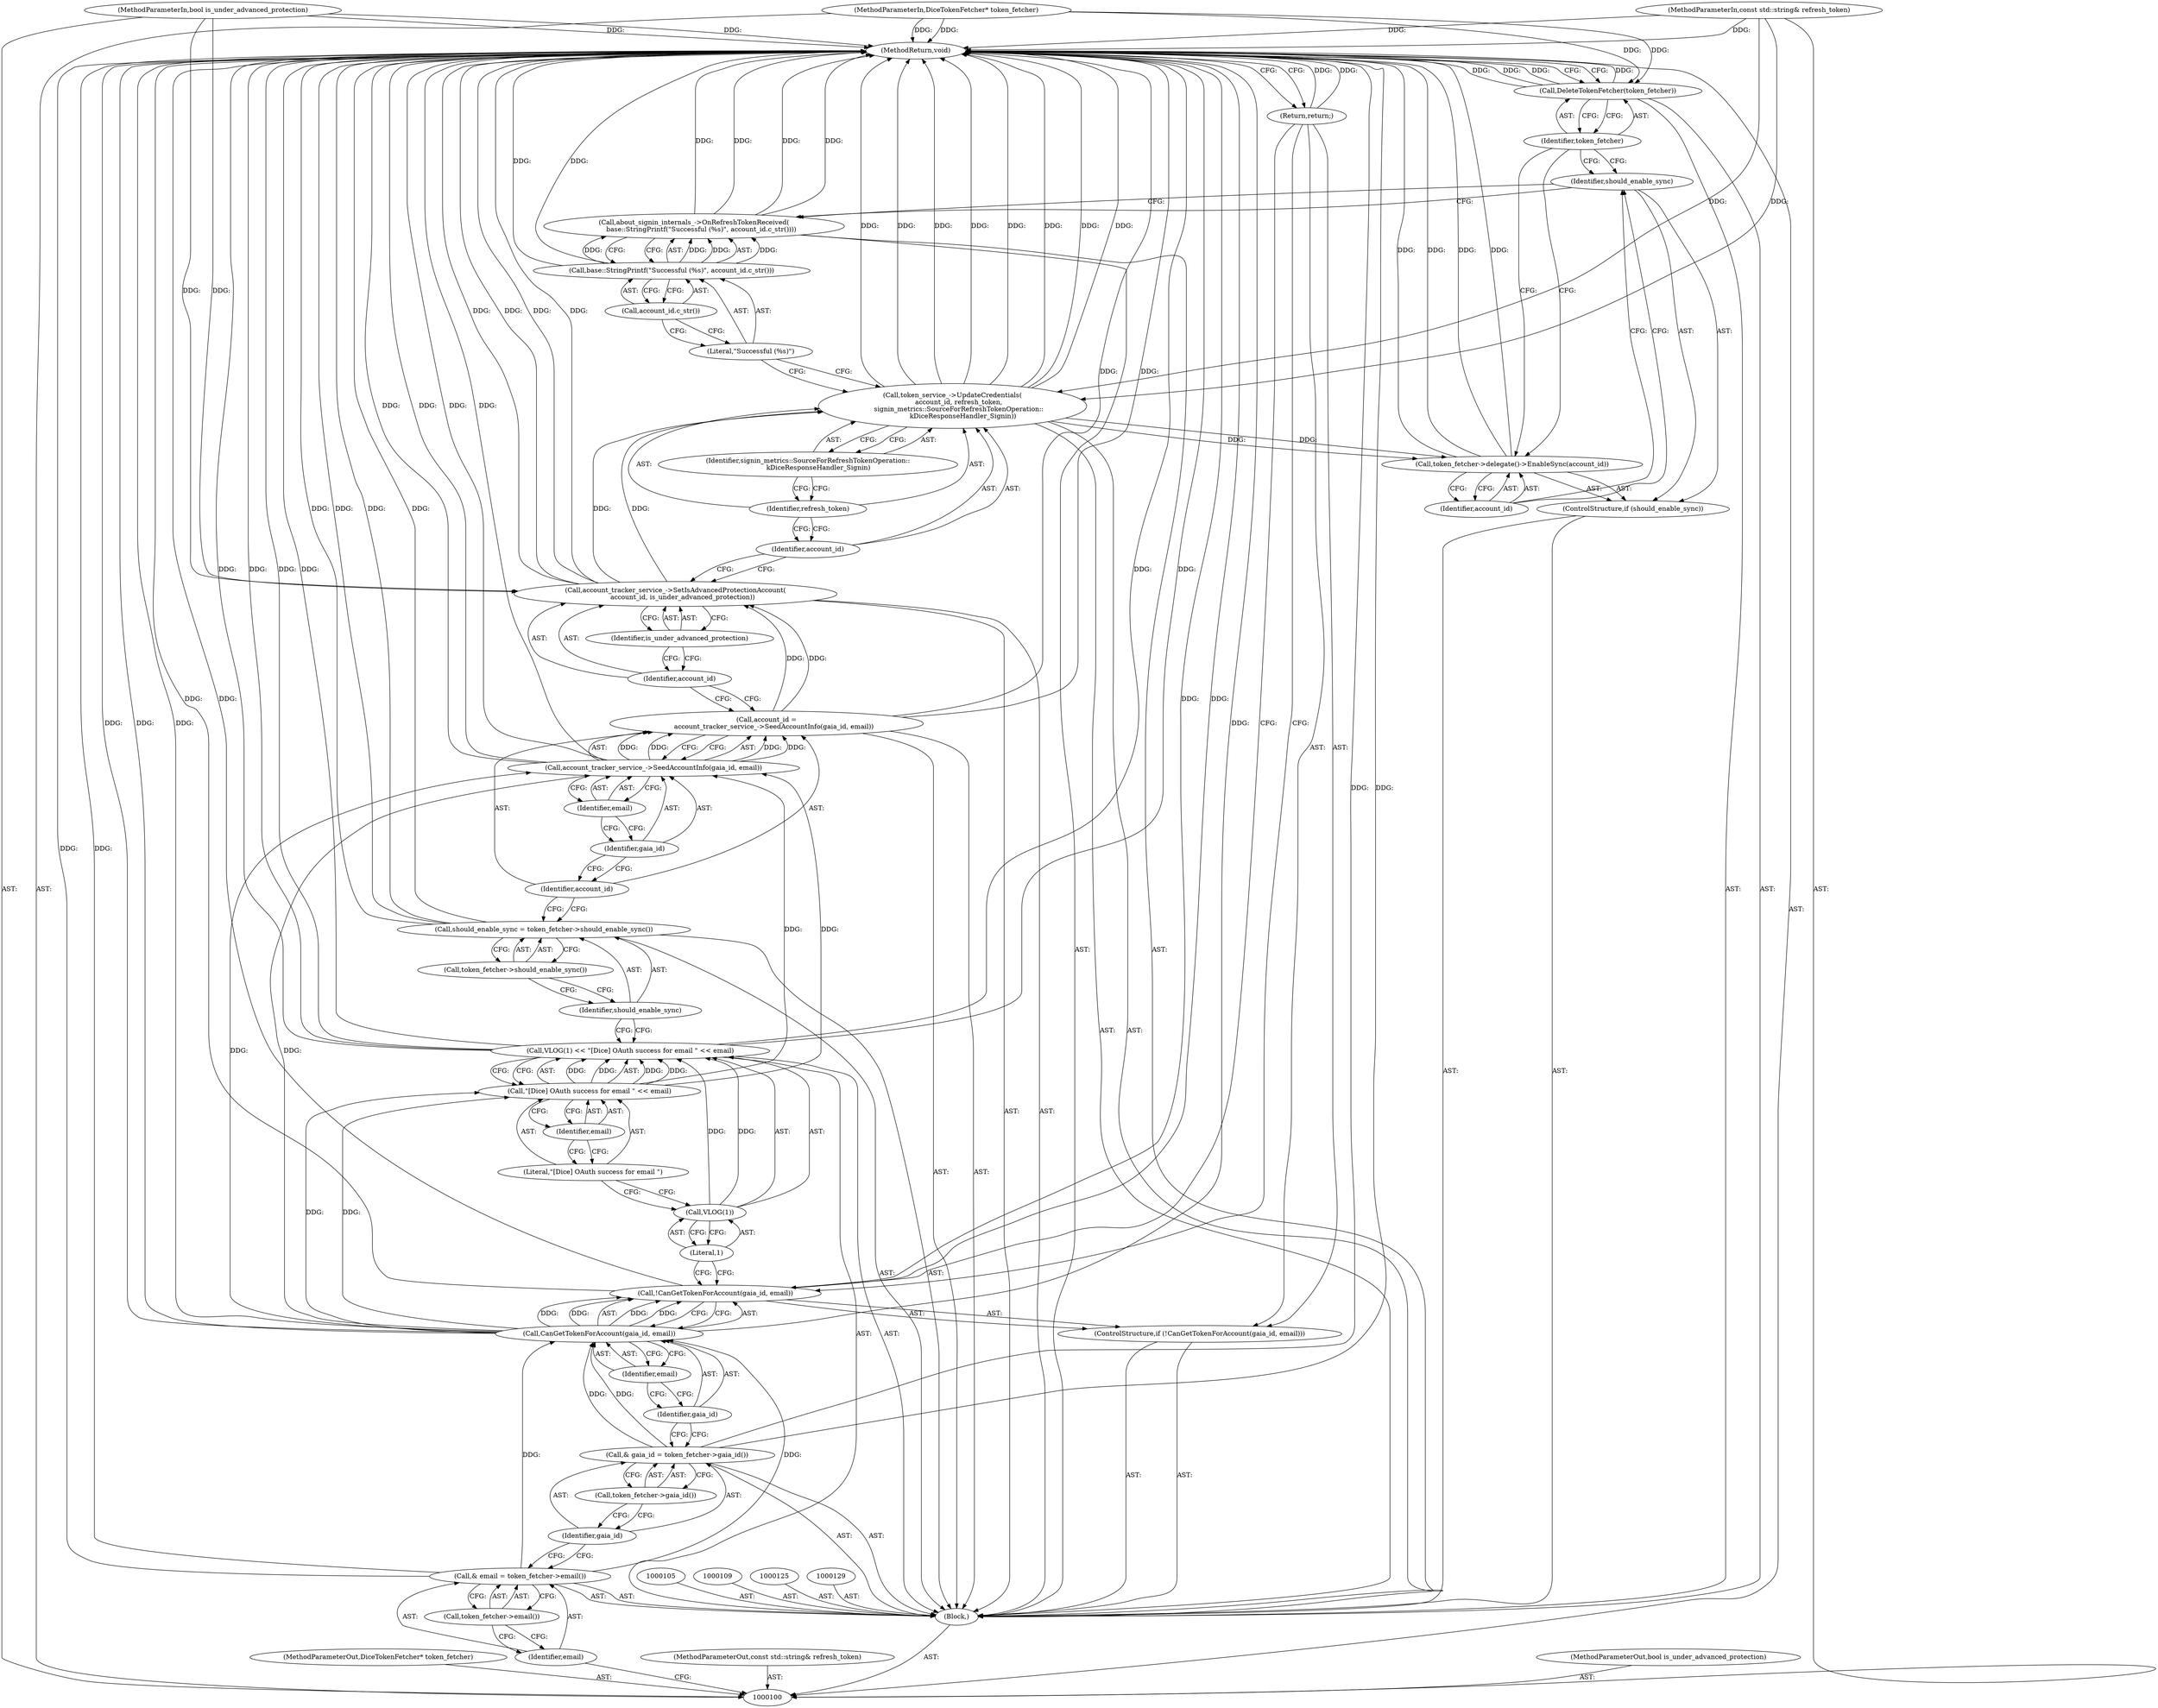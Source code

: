digraph "0_Chrome_282f53ffdc3b1902da86f6a0791af736837efbf8" {
"1000152" [label="(MethodReturn,void)"];
"1000128" [label="(Call,token_fetcher->should_enable_sync())"];
"1000126" [label="(Call,should_enable_sync = token_fetcher->should_enable_sync())"];
"1000127" [label="(Identifier,should_enable_sync)"];
"1000130" [label="(Call,account_id =\n       account_tracker_service_->SeedAccountInfo(gaia_id, email))"];
"1000131" [label="(Identifier,account_id)"];
"1000133" [label="(Identifier,gaia_id)"];
"1000134" [label="(Identifier,email)"];
"1000132" [label="(Call,account_tracker_service_->SeedAccountInfo(gaia_id, email))"];
"1000135" [label="(Call,account_tracker_service_->SetIsAdvancedProtectionAccount(\n       account_id, is_under_advanced_protection))"];
"1000137" [label="(Identifier,is_under_advanced_protection)"];
"1000136" [label="(Identifier,account_id)"];
"1000138" [label="(Call,token_service_->UpdateCredentials(\n      account_id, refresh_token,\n      signin_metrics::SourceForRefreshTokenOperation::\n          kDiceResponseHandler_Signin))"];
"1000140" [label="(Identifier,refresh_token)"];
"1000139" [label="(Identifier,account_id)"];
"1000141" [label="(Identifier,signin_metrics::SourceForRefreshTokenOperation::\n          kDiceResponseHandler_Signin)"];
"1000142" [label="(Call,about_signin_internals_->OnRefreshTokenReceived(\n       base::StringPrintf(\"Successful (%s)\", account_id.c_str())))"];
"1000101" [label="(MethodParameterIn,DiceTokenFetcher* token_fetcher)"];
"1000230" [label="(MethodParameterOut,DiceTokenFetcher* token_fetcher)"];
"1000144" [label="(Literal,\"Successful (%s)\")"];
"1000145" [label="(Call,account_id.c_str())"];
"1000143" [label="(Call,base::StringPrintf(\"Successful (%s)\", account_id.c_str()))"];
"1000146" [label="(ControlStructure,if (should_enable_sync))"];
"1000147" [label="(Identifier,should_enable_sync)"];
"1000148" [label="(Call,token_fetcher->delegate()->EnableSync(account_id))"];
"1000149" [label="(Identifier,account_id)"];
"1000150" [label="(Call,DeleteTokenFetcher(token_fetcher))"];
"1000151" [label="(Identifier,token_fetcher)"];
"1000102" [label="(MethodParameterIn,const std::string& refresh_token)"];
"1000231" [label="(MethodParameterOut,const std::string& refresh_token)"];
"1000104" [label="(Block,)"];
"1000103" [label="(MethodParameterIn,bool is_under_advanced_protection)"];
"1000232" [label="(MethodParameterOut,bool is_under_advanced_protection)"];
"1000106" [label="(Call,& email = token_fetcher->email())"];
"1000107" [label="(Identifier,email)"];
"1000108" [label="(Call,token_fetcher->email())"];
"1000110" [label="(Call,& gaia_id = token_fetcher->gaia_id())"];
"1000111" [label="(Identifier,gaia_id)"];
"1000112" [label="(Call,token_fetcher->gaia_id())"];
"1000113" [label="(ControlStructure,if (!CanGetTokenForAccount(gaia_id, email)))"];
"1000116" [label="(Identifier,gaia_id)"];
"1000117" [label="(Identifier,email)"];
"1000114" [label="(Call,!CanGetTokenForAccount(gaia_id, email))"];
"1000115" [label="(Call,CanGetTokenForAccount(gaia_id, email))"];
"1000118" [label="(Return,return;)"];
"1000122" [label="(Call,\"[Dice] OAuth success for email \" << email)"];
"1000123" [label="(Literal,\"[Dice] OAuth success for email \")"];
"1000119" [label="(Call,VLOG(1) << \"[Dice] OAuth success for email \" << email)"];
"1000120" [label="(Call,VLOG(1))"];
"1000124" [label="(Identifier,email)"];
"1000121" [label="(Literal,1)"];
"1000152" -> "1000100"  [label="AST: "];
"1000152" -> "1000118"  [label="CFG: "];
"1000152" -> "1000150"  [label="CFG: "];
"1000115" -> "1000152"  [label="DDG: "];
"1000115" -> "1000152"  [label="DDG: "];
"1000142" -> "1000152"  [label="DDG: "];
"1000142" -> "1000152"  [label="DDG: "];
"1000106" -> "1000152"  [label="DDG: "];
"1000150" -> "1000152"  [label="DDG: "];
"1000150" -> "1000152"  [label="DDG: "];
"1000114" -> "1000152"  [label="DDG: "];
"1000114" -> "1000152"  [label="DDG: "];
"1000138" -> "1000152"  [label="DDG: "];
"1000138" -> "1000152"  [label="DDG: "];
"1000138" -> "1000152"  [label="DDG: "];
"1000138" -> "1000152"  [label="DDG: "];
"1000126" -> "1000152"  [label="DDG: "];
"1000126" -> "1000152"  [label="DDG: "];
"1000119" -> "1000152"  [label="DDG: "];
"1000119" -> "1000152"  [label="DDG: "];
"1000119" -> "1000152"  [label="DDG: "];
"1000130" -> "1000152"  [label="DDG: "];
"1000103" -> "1000152"  [label="DDG: "];
"1000132" -> "1000152"  [label="DDG: "];
"1000132" -> "1000152"  [label="DDG: "];
"1000148" -> "1000152"  [label="DDG: "];
"1000148" -> "1000152"  [label="DDG: "];
"1000102" -> "1000152"  [label="DDG: "];
"1000110" -> "1000152"  [label="DDG: "];
"1000135" -> "1000152"  [label="DDG: "];
"1000135" -> "1000152"  [label="DDG: "];
"1000101" -> "1000152"  [label="DDG: "];
"1000143" -> "1000152"  [label="DDG: "];
"1000118" -> "1000152"  [label="DDG: "];
"1000128" -> "1000126"  [label="AST: "];
"1000128" -> "1000127"  [label="CFG: "];
"1000126" -> "1000128"  [label="CFG: "];
"1000126" -> "1000104"  [label="AST: "];
"1000126" -> "1000128"  [label="CFG: "];
"1000127" -> "1000126"  [label="AST: "];
"1000128" -> "1000126"  [label="AST: "];
"1000131" -> "1000126"  [label="CFG: "];
"1000126" -> "1000152"  [label="DDG: "];
"1000126" -> "1000152"  [label="DDG: "];
"1000127" -> "1000126"  [label="AST: "];
"1000127" -> "1000119"  [label="CFG: "];
"1000128" -> "1000127"  [label="CFG: "];
"1000130" -> "1000104"  [label="AST: "];
"1000130" -> "1000132"  [label="CFG: "];
"1000131" -> "1000130"  [label="AST: "];
"1000132" -> "1000130"  [label="AST: "];
"1000136" -> "1000130"  [label="CFG: "];
"1000130" -> "1000152"  [label="DDG: "];
"1000132" -> "1000130"  [label="DDG: "];
"1000132" -> "1000130"  [label="DDG: "];
"1000130" -> "1000135"  [label="DDG: "];
"1000131" -> "1000130"  [label="AST: "];
"1000131" -> "1000126"  [label="CFG: "];
"1000133" -> "1000131"  [label="CFG: "];
"1000133" -> "1000132"  [label="AST: "];
"1000133" -> "1000131"  [label="CFG: "];
"1000134" -> "1000133"  [label="CFG: "];
"1000134" -> "1000132"  [label="AST: "];
"1000134" -> "1000133"  [label="CFG: "];
"1000132" -> "1000134"  [label="CFG: "];
"1000132" -> "1000130"  [label="AST: "];
"1000132" -> "1000134"  [label="CFG: "];
"1000133" -> "1000132"  [label="AST: "];
"1000134" -> "1000132"  [label="AST: "];
"1000130" -> "1000132"  [label="CFG: "];
"1000132" -> "1000152"  [label="DDG: "];
"1000132" -> "1000152"  [label="DDG: "];
"1000132" -> "1000130"  [label="DDG: "];
"1000132" -> "1000130"  [label="DDG: "];
"1000115" -> "1000132"  [label="DDG: "];
"1000122" -> "1000132"  [label="DDG: "];
"1000135" -> "1000104"  [label="AST: "];
"1000135" -> "1000137"  [label="CFG: "];
"1000136" -> "1000135"  [label="AST: "];
"1000137" -> "1000135"  [label="AST: "];
"1000139" -> "1000135"  [label="CFG: "];
"1000135" -> "1000152"  [label="DDG: "];
"1000135" -> "1000152"  [label="DDG: "];
"1000130" -> "1000135"  [label="DDG: "];
"1000103" -> "1000135"  [label="DDG: "];
"1000135" -> "1000138"  [label="DDG: "];
"1000137" -> "1000135"  [label="AST: "];
"1000137" -> "1000136"  [label="CFG: "];
"1000135" -> "1000137"  [label="CFG: "];
"1000136" -> "1000135"  [label="AST: "];
"1000136" -> "1000130"  [label="CFG: "];
"1000137" -> "1000136"  [label="CFG: "];
"1000138" -> "1000104"  [label="AST: "];
"1000138" -> "1000141"  [label="CFG: "];
"1000139" -> "1000138"  [label="AST: "];
"1000140" -> "1000138"  [label="AST: "];
"1000141" -> "1000138"  [label="AST: "];
"1000144" -> "1000138"  [label="CFG: "];
"1000138" -> "1000152"  [label="DDG: "];
"1000138" -> "1000152"  [label="DDG: "];
"1000138" -> "1000152"  [label="DDG: "];
"1000138" -> "1000152"  [label="DDG: "];
"1000135" -> "1000138"  [label="DDG: "];
"1000102" -> "1000138"  [label="DDG: "];
"1000138" -> "1000148"  [label="DDG: "];
"1000140" -> "1000138"  [label="AST: "];
"1000140" -> "1000139"  [label="CFG: "];
"1000141" -> "1000140"  [label="CFG: "];
"1000139" -> "1000138"  [label="AST: "];
"1000139" -> "1000135"  [label="CFG: "];
"1000140" -> "1000139"  [label="CFG: "];
"1000141" -> "1000138"  [label="AST: "];
"1000141" -> "1000140"  [label="CFG: "];
"1000138" -> "1000141"  [label="CFG: "];
"1000142" -> "1000104"  [label="AST: "];
"1000142" -> "1000143"  [label="CFG: "];
"1000143" -> "1000142"  [label="AST: "];
"1000147" -> "1000142"  [label="CFG: "];
"1000142" -> "1000152"  [label="DDG: "];
"1000142" -> "1000152"  [label="DDG: "];
"1000143" -> "1000142"  [label="DDG: "];
"1000143" -> "1000142"  [label="DDG: "];
"1000101" -> "1000100"  [label="AST: "];
"1000101" -> "1000152"  [label="DDG: "];
"1000101" -> "1000150"  [label="DDG: "];
"1000230" -> "1000100"  [label="AST: "];
"1000144" -> "1000143"  [label="AST: "];
"1000144" -> "1000138"  [label="CFG: "];
"1000145" -> "1000144"  [label="CFG: "];
"1000145" -> "1000143"  [label="AST: "];
"1000145" -> "1000144"  [label="CFG: "];
"1000143" -> "1000145"  [label="CFG: "];
"1000143" -> "1000142"  [label="AST: "];
"1000143" -> "1000145"  [label="CFG: "];
"1000144" -> "1000143"  [label="AST: "];
"1000145" -> "1000143"  [label="AST: "];
"1000142" -> "1000143"  [label="CFG: "];
"1000143" -> "1000152"  [label="DDG: "];
"1000143" -> "1000142"  [label="DDG: "];
"1000143" -> "1000142"  [label="DDG: "];
"1000146" -> "1000104"  [label="AST: "];
"1000147" -> "1000146"  [label="AST: "];
"1000148" -> "1000146"  [label="AST: "];
"1000147" -> "1000146"  [label="AST: "];
"1000147" -> "1000142"  [label="CFG: "];
"1000149" -> "1000147"  [label="CFG: "];
"1000151" -> "1000147"  [label="CFG: "];
"1000148" -> "1000146"  [label="AST: "];
"1000148" -> "1000149"  [label="CFG: "];
"1000149" -> "1000148"  [label="AST: "];
"1000151" -> "1000148"  [label="CFG: "];
"1000148" -> "1000152"  [label="DDG: "];
"1000148" -> "1000152"  [label="DDG: "];
"1000138" -> "1000148"  [label="DDG: "];
"1000149" -> "1000148"  [label="AST: "];
"1000149" -> "1000147"  [label="CFG: "];
"1000148" -> "1000149"  [label="CFG: "];
"1000150" -> "1000104"  [label="AST: "];
"1000150" -> "1000151"  [label="CFG: "];
"1000151" -> "1000150"  [label="AST: "];
"1000152" -> "1000150"  [label="CFG: "];
"1000150" -> "1000152"  [label="DDG: "];
"1000150" -> "1000152"  [label="DDG: "];
"1000101" -> "1000150"  [label="DDG: "];
"1000151" -> "1000150"  [label="AST: "];
"1000151" -> "1000148"  [label="CFG: "];
"1000151" -> "1000147"  [label="CFG: "];
"1000150" -> "1000151"  [label="CFG: "];
"1000102" -> "1000100"  [label="AST: "];
"1000102" -> "1000152"  [label="DDG: "];
"1000102" -> "1000138"  [label="DDG: "];
"1000231" -> "1000100"  [label="AST: "];
"1000104" -> "1000100"  [label="AST: "];
"1000105" -> "1000104"  [label="AST: "];
"1000106" -> "1000104"  [label="AST: "];
"1000109" -> "1000104"  [label="AST: "];
"1000110" -> "1000104"  [label="AST: "];
"1000113" -> "1000104"  [label="AST: "];
"1000119" -> "1000104"  [label="AST: "];
"1000125" -> "1000104"  [label="AST: "];
"1000126" -> "1000104"  [label="AST: "];
"1000129" -> "1000104"  [label="AST: "];
"1000130" -> "1000104"  [label="AST: "];
"1000135" -> "1000104"  [label="AST: "];
"1000138" -> "1000104"  [label="AST: "];
"1000142" -> "1000104"  [label="AST: "];
"1000146" -> "1000104"  [label="AST: "];
"1000150" -> "1000104"  [label="AST: "];
"1000103" -> "1000100"  [label="AST: "];
"1000103" -> "1000152"  [label="DDG: "];
"1000103" -> "1000135"  [label="DDG: "];
"1000232" -> "1000100"  [label="AST: "];
"1000106" -> "1000104"  [label="AST: "];
"1000106" -> "1000108"  [label="CFG: "];
"1000107" -> "1000106"  [label="AST: "];
"1000108" -> "1000106"  [label="AST: "];
"1000111" -> "1000106"  [label="CFG: "];
"1000106" -> "1000152"  [label="DDG: "];
"1000106" -> "1000115"  [label="DDG: "];
"1000107" -> "1000106"  [label="AST: "];
"1000107" -> "1000100"  [label="CFG: "];
"1000108" -> "1000107"  [label="CFG: "];
"1000108" -> "1000106"  [label="AST: "];
"1000108" -> "1000107"  [label="CFG: "];
"1000106" -> "1000108"  [label="CFG: "];
"1000110" -> "1000104"  [label="AST: "];
"1000110" -> "1000112"  [label="CFG: "];
"1000111" -> "1000110"  [label="AST: "];
"1000112" -> "1000110"  [label="AST: "];
"1000116" -> "1000110"  [label="CFG: "];
"1000110" -> "1000152"  [label="DDG: "];
"1000110" -> "1000115"  [label="DDG: "];
"1000111" -> "1000110"  [label="AST: "];
"1000111" -> "1000106"  [label="CFG: "];
"1000112" -> "1000111"  [label="CFG: "];
"1000112" -> "1000110"  [label="AST: "];
"1000112" -> "1000111"  [label="CFG: "];
"1000110" -> "1000112"  [label="CFG: "];
"1000113" -> "1000104"  [label="AST: "];
"1000114" -> "1000113"  [label="AST: "];
"1000118" -> "1000113"  [label="AST: "];
"1000116" -> "1000115"  [label="AST: "];
"1000116" -> "1000110"  [label="CFG: "];
"1000117" -> "1000116"  [label="CFG: "];
"1000117" -> "1000115"  [label="AST: "];
"1000117" -> "1000116"  [label="CFG: "];
"1000115" -> "1000117"  [label="CFG: "];
"1000114" -> "1000113"  [label="AST: "];
"1000114" -> "1000115"  [label="CFG: "];
"1000115" -> "1000114"  [label="AST: "];
"1000118" -> "1000114"  [label="CFG: "];
"1000121" -> "1000114"  [label="CFG: "];
"1000114" -> "1000152"  [label="DDG: "];
"1000114" -> "1000152"  [label="DDG: "];
"1000115" -> "1000114"  [label="DDG: "];
"1000115" -> "1000114"  [label="DDG: "];
"1000115" -> "1000114"  [label="AST: "];
"1000115" -> "1000117"  [label="CFG: "];
"1000116" -> "1000115"  [label="AST: "];
"1000117" -> "1000115"  [label="AST: "];
"1000114" -> "1000115"  [label="CFG: "];
"1000115" -> "1000152"  [label="DDG: "];
"1000115" -> "1000152"  [label="DDG: "];
"1000115" -> "1000114"  [label="DDG: "];
"1000115" -> "1000114"  [label="DDG: "];
"1000110" -> "1000115"  [label="DDG: "];
"1000106" -> "1000115"  [label="DDG: "];
"1000115" -> "1000122"  [label="DDG: "];
"1000115" -> "1000132"  [label="DDG: "];
"1000118" -> "1000113"  [label="AST: "];
"1000118" -> "1000114"  [label="CFG: "];
"1000152" -> "1000118"  [label="CFG: "];
"1000118" -> "1000152"  [label="DDG: "];
"1000122" -> "1000119"  [label="AST: "];
"1000122" -> "1000124"  [label="CFG: "];
"1000123" -> "1000122"  [label="AST: "];
"1000124" -> "1000122"  [label="AST: "];
"1000119" -> "1000122"  [label="CFG: "];
"1000122" -> "1000119"  [label="DDG: "];
"1000122" -> "1000119"  [label="DDG: "];
"1000115" -> "1000122"  [label="DDG: "];
"1000122" -> "1000132"  [label="DDG: "];
"1000123" -> "1000122"  [label="AST: "];
"1000123" -> "1000120"  [label="CFG: "];
"1000124" -> "1000123"  [label="CFG: "];
"1000119" -> "1000104"  [label="AST: "];
"1000119" -> "1000122"  [label="CFG: "];
"1000120" -> "1000119"  [label="AST: "];
"1000122" -> "1000119"  [label="AST: "];
"1000127" -> "1000119"  [label="CFG: "];
"1000119" -> "1000152"  [label="DDG: "];
"1000119" -> "1000152"  [label="DDG: "];
"1000119" -> "1000152"  [label="DDG: "];
"1000120" -> "1000119"  [label="DDG: "];
"1000122" -> "1000119"  [label="DDG: "];
"1000122" -> "1000119"  [label="DDG: "];
"1000120" -> "1000119"  [label="AST: "];
"1000120" -> "1000121"  [label="CFG: "];
"1000121" -> "1000120"  [label="AST: "];
"1000123" -> "1000120"  [label="CFG: "];
"1000120" -> "1000119"  [label="DDG: "];
"1000124" -> "1000122"  [label="AST: "];
"1000124" -> "1000123"  [label="CFG: "];
"1000122" -> "1000124"  [label="CFG: "];
"1000121" -> "1000120"  [label="AST: "];
"1000121" -> "1000114"  [label="CFG: "];
"1000120" -> "1000121"  [label="CFG: "];
}
